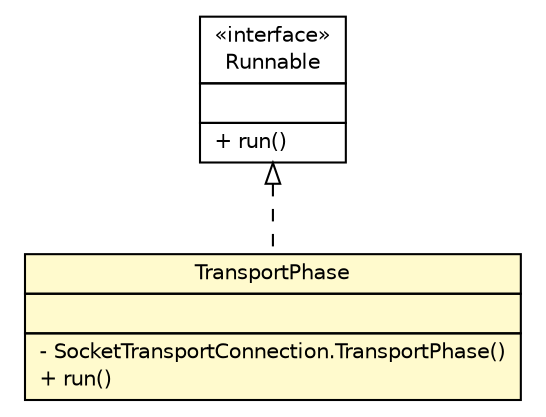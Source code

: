 #!/usr/local/bin/dot
#
# Class diagram 
# Generated by UMLGraph version R5_6 (http://www.umlgraph.org/)
#

digraph G {
	edge [fontname="Helvetica",fontsize=10,labelfontname="Helvetica",labelfontsize=10];
	node [fontname="Helvetica",fontsize=10,shape=plaintext];
	nodesep=0.25;
	ranksep=0.5;
	// org.ietf.nea.pt.socket.SocketTransportConnection.TransportPhase
	c96 [label=<<table title="org.ietf.nea.pt.socket.SocketTransportConnection.TransportPhase" border="0" cellborder="1" cellspacing="0" cellpadding="2" port="p" bgcolor="lemonChiffon" href="./SocketTransportConnection.TransportPhase.html">
		<tr><td><table border="0" cellspacing="0" cellpadding="1">
<tr><td align="center" balign="center"> TransportPhase </td></tr>
		</table></td></tr>
		<tr><td><table border="0" cellspacing="0" cellpadding="1">
<tr><td align="left" balign="left">  </td></tr>
		</table></td></tr>
		<tr><td><table border="0" cellspacing="0" cellpadding="1">
<tr><td align="left" balign="left"> - SocketTransportConnection.TransportPhase() </td></tr>
<tr><td align="left" balign="left"> + run() </td></tr>
		</table></td></tr>
		</table>>, URL="./SocketTransportConnection.TransportPhase.html", fontname="Helvetica", fontcolor="black", fontsize=10.0];
	//org.ietf.nea.pt.socket.SocketTransportConnection.TransportPhase implements java.lang.Runnable
	c97:p -> c96:p [dir=back,arrowtail=empty,style=dashed];
	// java.lang.Runnable
	c97 [label=<<table title="java.lang.Runnable" border="0" cellborder="1" cellspacing="0" cellpadding="2" port="p" href="http://java.sun.com/j2se/1.4.2/docs/api/java/lang/Runnable.html">
		<tr><td><table border="0" cellspacing="0" cellpadding="1">
<tr><td align="center" balign="center"> &#171;interface&#187; </td></tr>
<tr><td align="center" balign="center"> Runnable </td></tr>
		</table></td></tr>
		<tr><td><table border="0" cellspacing="0" cellpadding="1">
<tr><td align="left" balign="left">  </td></tr>
		</table></td></tr>
		<tr><td><table border="0" cellspacing="0" cellpadding="1">
<tr><td align="left" balign="left"> + run() </td></tr>
		</table></td></tr>
		</table>>, URL="http://java.sun.com/j2se/1.4.2/docs/api/java/lang/Runnable.html", fontname="Helvetica", fontcolor="black", fontsize=10.0];
}

